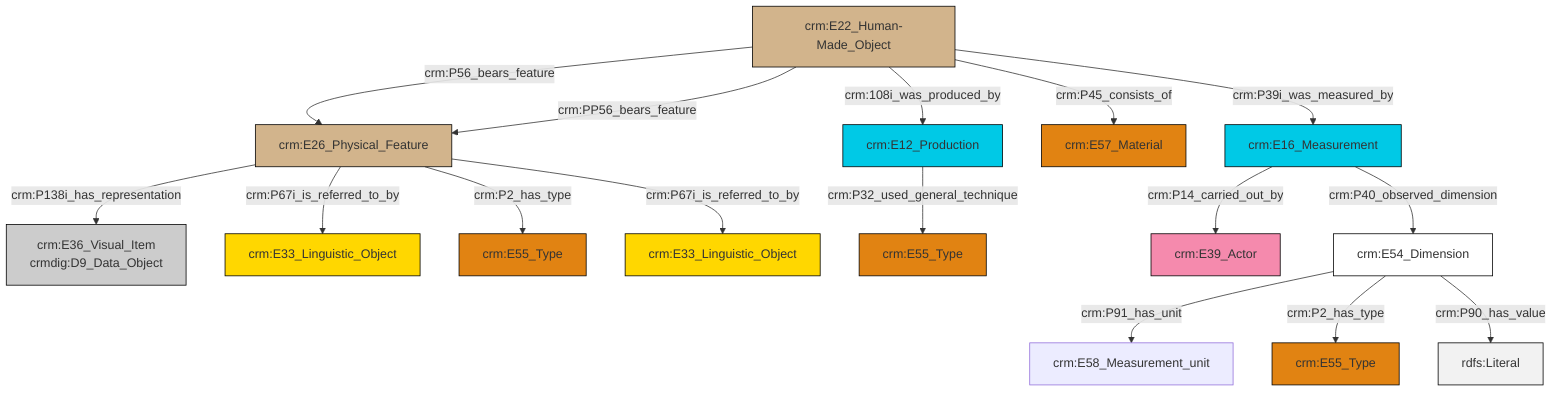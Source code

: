 graph TD
classDef Literal fill:#f2f2f2,stroke:#000000;
classDef CRM_Entity fill:#FFFFFF,stroke:#000000;
classDef Temporal_Entity fill:#00C9E6, stroke:#000000;
classDef Type fill:#E18312, stroke:#000000;
classDef Time-Span fill:#2C9C91, stroke:#000000;
classDef Appellation fill:#FFEB7F, stroke:#000000;
classDef Place fill:#008836, stroke:#000000;
classDef Persistent_Item fill:#B266B2, stroke:#000000;
classDef Conceptual_Object fill:#FFD700, stroke:#000000;
classDef Physical_Thing fill:#D2B48C, stroke:#000000;
classDef Actor fill:#f58aad, stroke:#000000;
classDef PC_Classes fill:#4ce600, stroke:#000000;
classDef Multi fill:#cccccc,stroke:#000000;

0["crm:E26_Physical_Feature"]:::Physical_Thing -->|crm:P138i_has_representation| 1["crm:E36_Visual_Item<br>crmdig:D9_Data_Object"]:::Multi
4["crm:E54_Dimension"]:::CRM_Entity -->|crm:P91_has_unit| 9["crm:E58_Measurement_unit"]:::Default
13["crm:E22_Human-Made_Object"]:::Physical_Thing -->|crm:P56_bears_feature| 0["crm:E26_Physical_Feature"]:::Physical_Thing
13["crm:E22_Human-Made_Object"]:::Physical_Thing -->|crm:PP56_bears_feature| 0["crm:E26_Physical_Feature"]:::Physical_Thing
0["crm:E26_Physical_Feature"]:::Physical_Thing -->|crm:P67i_is_referred_to_by| 14["crm:E33_Linguistic_Object"]:::Conceptual_Object
13["crm:E22_Human-Made_Object"]:::Physical_Thing -->|crm:108i_was_produced_by| 22["crm:E12_Production"]:::Temporal_Entity
18["crm:E16_Measurement"]:::Temporal_Entity -->|crm:P14_carried_out_by| 23["crm:E39_Actor"]:::Actor
0["crm:E26_Physical_Feature"]:::Physical_Thing -->|crm:P2_has_type| 7["crm:E55_Type"]:::Type
13["crm:E22_Human-Made_Object"]:::Physical_Thing -->|crm:P45_consists_of| 20["crm:E57_Material"]:::Type
4["crm:E54_Dimension"]:::CRM_Entity -->|crm:P2_has_type| 2["crm:E55_Type"]:::Type
22["crm:E12_Production"]:::Temporal_Entity -->|crm:P32_used_general_technique| 25["crm:E55_Type"]:::Type
0["crm:E26_Physical_Feature"]:::Physical_Thing -->|crm:P67i_is_referred_to_by| 16["crm:E33_Linguistic_Object"]:::Conceptual_Object
4["crm:E54_Dimension"]:::CRM_Entity -->|crm:P90_has_value| 27[rdfs:Literal]:::Literal
18["crm:E16_Measurement"]:::Temporal_Entity -->|crm:P40_observed_dimension| 4["crm:E54_Dimension"]:::CRM_Entity
13["crm:E22_Human-Made_Object"]:::Physical_Thing -->|crm:P39i_was_measured_by| 18["crm:E16_Measurement"]:::Temporal_Entity